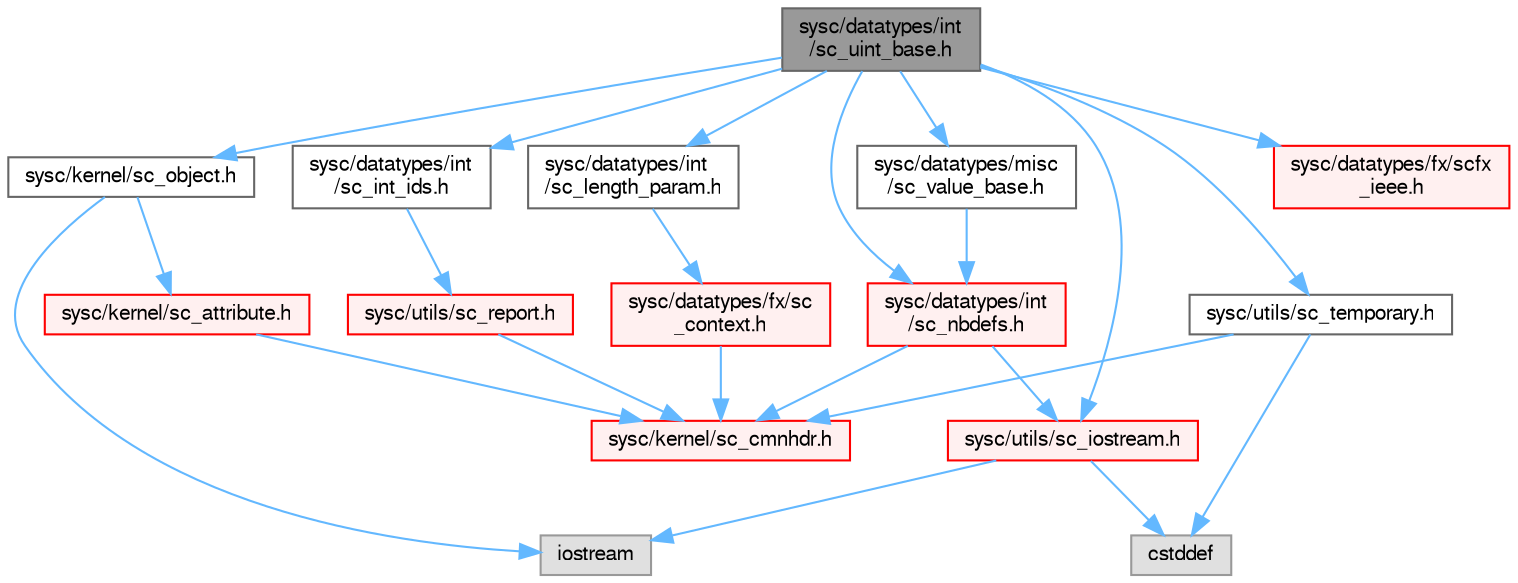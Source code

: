digraph "sysc/datatypes/int/sc_uint_base.h"
{
 // LATEX_PDF_SIZE
  bgcolor="transparent";
  edge [fontname=FreeSans,fontsize=10,labelfontname=FreeSans,labelfontsize=10];
  node [fontname=FreeSans,fontsize=10,shape=box,height=0.2,width=0.4];
  Node1 [id="Node000001",label="sysc/datatypes/int\l/sc_uint_base.h",height=0.2,width=0.4,color="gray40", fillcolor="grey60", style="filled", fontcolor="black",tooltip=" "];
  Node1 -> Node2 [id="edge1_Node000001_Node000002",color="steelblue1",style="solid",tooltip=" "];
  Node2 [id="Node000002",label="sysc/kernel/sc_object.h",height=0.2,width=0.4,color="grey40", fillcolor="white", style="filled",URL="$a00380.html",tooltip=" "];
  Node2 -> Node3 [id="edge2_Node000002_Node000003",color="steelblue1",style="solid",tooltip=" "];
  Node3 [id="Node000003",label="sysc/kernel/sc_attribute.h",height=0.2,width=0.4,color="red", fillcolor="#FFF0F0", style="filled",URL="$a00449.html",tooltip=" "];
  Node3 -> Node6 [id="edge3_Node000003_Node000006",color="steelblue1",style="solid",tooltip=" "];
  Node6 [id="Node000006",label="sysc/kernel/sc_cmnhdr.h",height=0.2,width=0.4,color="red", fillcolor="#FFF0F0", style="filled",URL="$a00428.html",tooltip=" "];
  Node2 -> Node10 [id="edge4_Node000002_Node000010",color="steelblue1",style="solid",tooltip=" "];
  Node10 [id="Node000010",label="iostream",height=0.2,width=0.4,color="grey60", fillcolor="#E0E0E0", style="filled",tooltip=" "];
  Node1 -> Node11 [id="edge5_Node000001_Node000011",color="steelblue1",style="solid",tooltip=" "];
  Node11 [id="Node000011",label="sysc/datatypes/misc\l/sc_value_base.h",height=0.2,width=0.4,color="grey40", fillcolor="white", style="filled",URL="$a00029.html",tooltip=" "];
  Node11 -> Node12 [id="edge6_Node000011_Node000012",color="steelblue1",style="solid",tooltip=" "];
  Node12 [id="Node000012",label="sysc/datatypes/int\l/sc_nbdefs.h",height=0.2,width=0.4,color="red", fillcolor="#FFF0F0", style="filled",URL="$a00140.html",tooltip=" "];
  Node12 -> Node6 [id="edge7_Node000012_Node000006",color="steelblue1",style="solid",tooltip=" "];
  Node12 -> Node15 [id="edge8_Node000012_Node000015",color="steelblue1",style="solid",tooltip=" "];
  Node15 [id="Node000015",label="sysc/utils/sc_iostream.h",height=0.2,width=0.4,color="red", fillcolor="#FFF0F0", style="filled",URL="$a00236.html",tooltip=" "];
  Node15 -> Node10 [id="edge9_Node000015_Node000010",color="steelblue1",style="solid",tooltip=" "];
  Node15 -> Node18 [id="edge10_Node000015_Node000018",color="steelblue1",style="solid",tooltip=" "];
  Node18 [id="Node000018",label="cstddef",height=0.2,width=0.4,color="grey60", fillcolor="#E0E0E0", style="filled",tooltip=" "];
  Node1 -> Node24 [id="edge11_Node000001_Node000024",color="steelblue1",style="solid",tooltip=" "];
  Node24 [id="Node000024",label="sysc/datatypes/int\l/sc_int_ids.h",height=0.2,width=0.4,color="grey40", fillcolor="white", style="filled",URL="$a00161.html",tooltip=" "];
  Node24 -> Node21 [id="edge12_Node000024_Node000021",color="steelblue1",style="solid",tooltip=" "];
  Node21 [id="Node000021",label="sysc/utils/sc_report.h",height=0.2,width=0.4,color="red", fillcolor="#FFF0F0", style="filled",URL="$a00212.html",tooltip=" "];
  Node21 -> Node6 [id="edge13_Node000021_Node000006",color="steelblue1",style="solid",tooltip=" "];
  Node1 -> Node25 [id="edge14_Node000001_Node000025",color="steelblue1",style="solid",tooltip=" "];
  Node25 [id="Node000025",label="sysc/datatypes/int\l/sc_length_param.h",height=0.2,width=0.4,color="grey40", fillcolor="white", style="filled",URL="$a00173.html",tooltip=" "];
  Node25 -> Node26 [id="edge15_Node000025_Node000026",color="steelblue1",style="solid",tooltip=" "];
  Node26 [id="Node000026",label="sysc/datatypes/fx/sc\l_context.h",height=0.2,width=0.4,color="red", fillcolor="#FFF0F0", style="filled",URL="$a00059.html",tooltip=" "];
  Node26 -> Node6 [id="edge16_Node000026_Node000006",color="steelblue1",style="solid",tooltip=" "];
  Node1 -> Node12 [id="edge17_Node000001_Node000012",color="steelblue1",style="solid",tooltip=" "];
  Node1 -> Node39 [id="edge18_Node000001_Node000039",color="steelblue1",style="solid",tooltip=" "];
  Node39 [id="Node000039",label="sysc/datatypes/fx/scfx\l_ieee.h",height=0.2,width=0.4,color="red", fillcolor="#FFF0F0", style="filled",URL="$a00110.html",tooltip=" "];
  Node1 -> Node15 [id="edge19_Node000001_Node000015",color="steelblue1",style="solid",tooltip=" "];
  Node1 -> Node53 [id="edge20_Node000001_Node000053",color="steelblue1",style="solid",tooltip=" "];
  Node53 [id="Node000053",label="sysc/utils/sc_temporary.h",height=0.2,width=0.4,color="grey40", fillcolor="white", style="filled",URL="$a00230.html",tooltip=" "];
  Node53 -> Node6 [id="edge21_Node000053_Node000006",color="steelblue1",style="solid",tooltip=" "];
  Node53 -> Node18 [id="edge22_Node000053_Node000018",color="steelblue1",style="solid",tooltip=" "];
}
